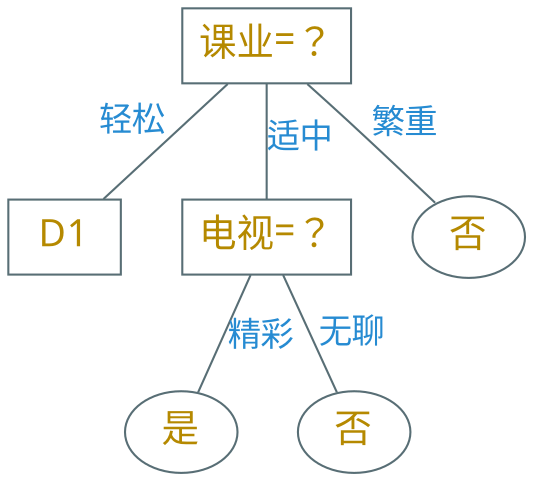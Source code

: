 digraph g {
    graph [nodesep=0.4, ranksep=0.5]
    bgcolor="transparent"
    node [shape=box color="#586e75" fontcolor="#b58900" fontsize=18 fontname="Ysabeau,LXGWWenKai"]
    edge [color="#586e75" fontcolor="#268bd2" fontsize=16 fontname="Ysabeau,LXGWWenKai" arrowhead=none]

    "课业=？" -> "D1" [xlabel="轻松"]
    "课业=？" -> "电视=？" [label="适中"]

    node [shape=ellipse]

    "课业=？" -> "否" [headlabel="繁重" labeldistance=4]
    "电视=？" -> "是" [headlabel="精彩" labeldistance=4]

    n2 [label="否"]
    "电视=？" -> n2 [label="无聊"]
}
